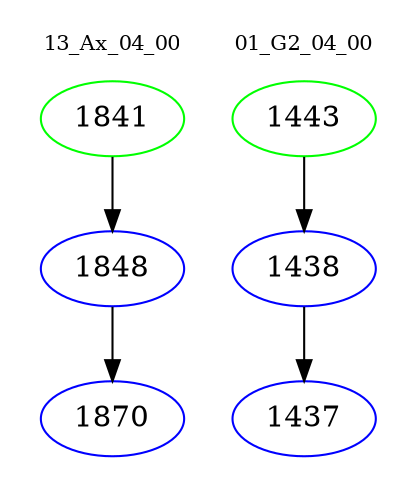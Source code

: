 digraph{
subgraph cluster_0 {
color = white
label = "13_Ax_04_00";
fontsize=10;
T0_1841 [label="1841", color="green"]
T0_1841 -> T0_1848 [color="black"]
T0_1848 [label="1848", color="blue"]
T0_1848 -> T0_1870 [color="black"]
T0_1870 [label="1870", color="blue"]
}
subgraph cluster_1 {
color = white
label = "01_G2_04_00";
fontsize=10;
T1_1443 [label="1443", color="green"]
T1_1443 -> T1_1438 [color="black"]
T1_1438 [label="1438", color="blue"]
T1_1438 -> T1_1437 [color="black"]
T1_1437 [label="1437", color="blue"]
}
}
